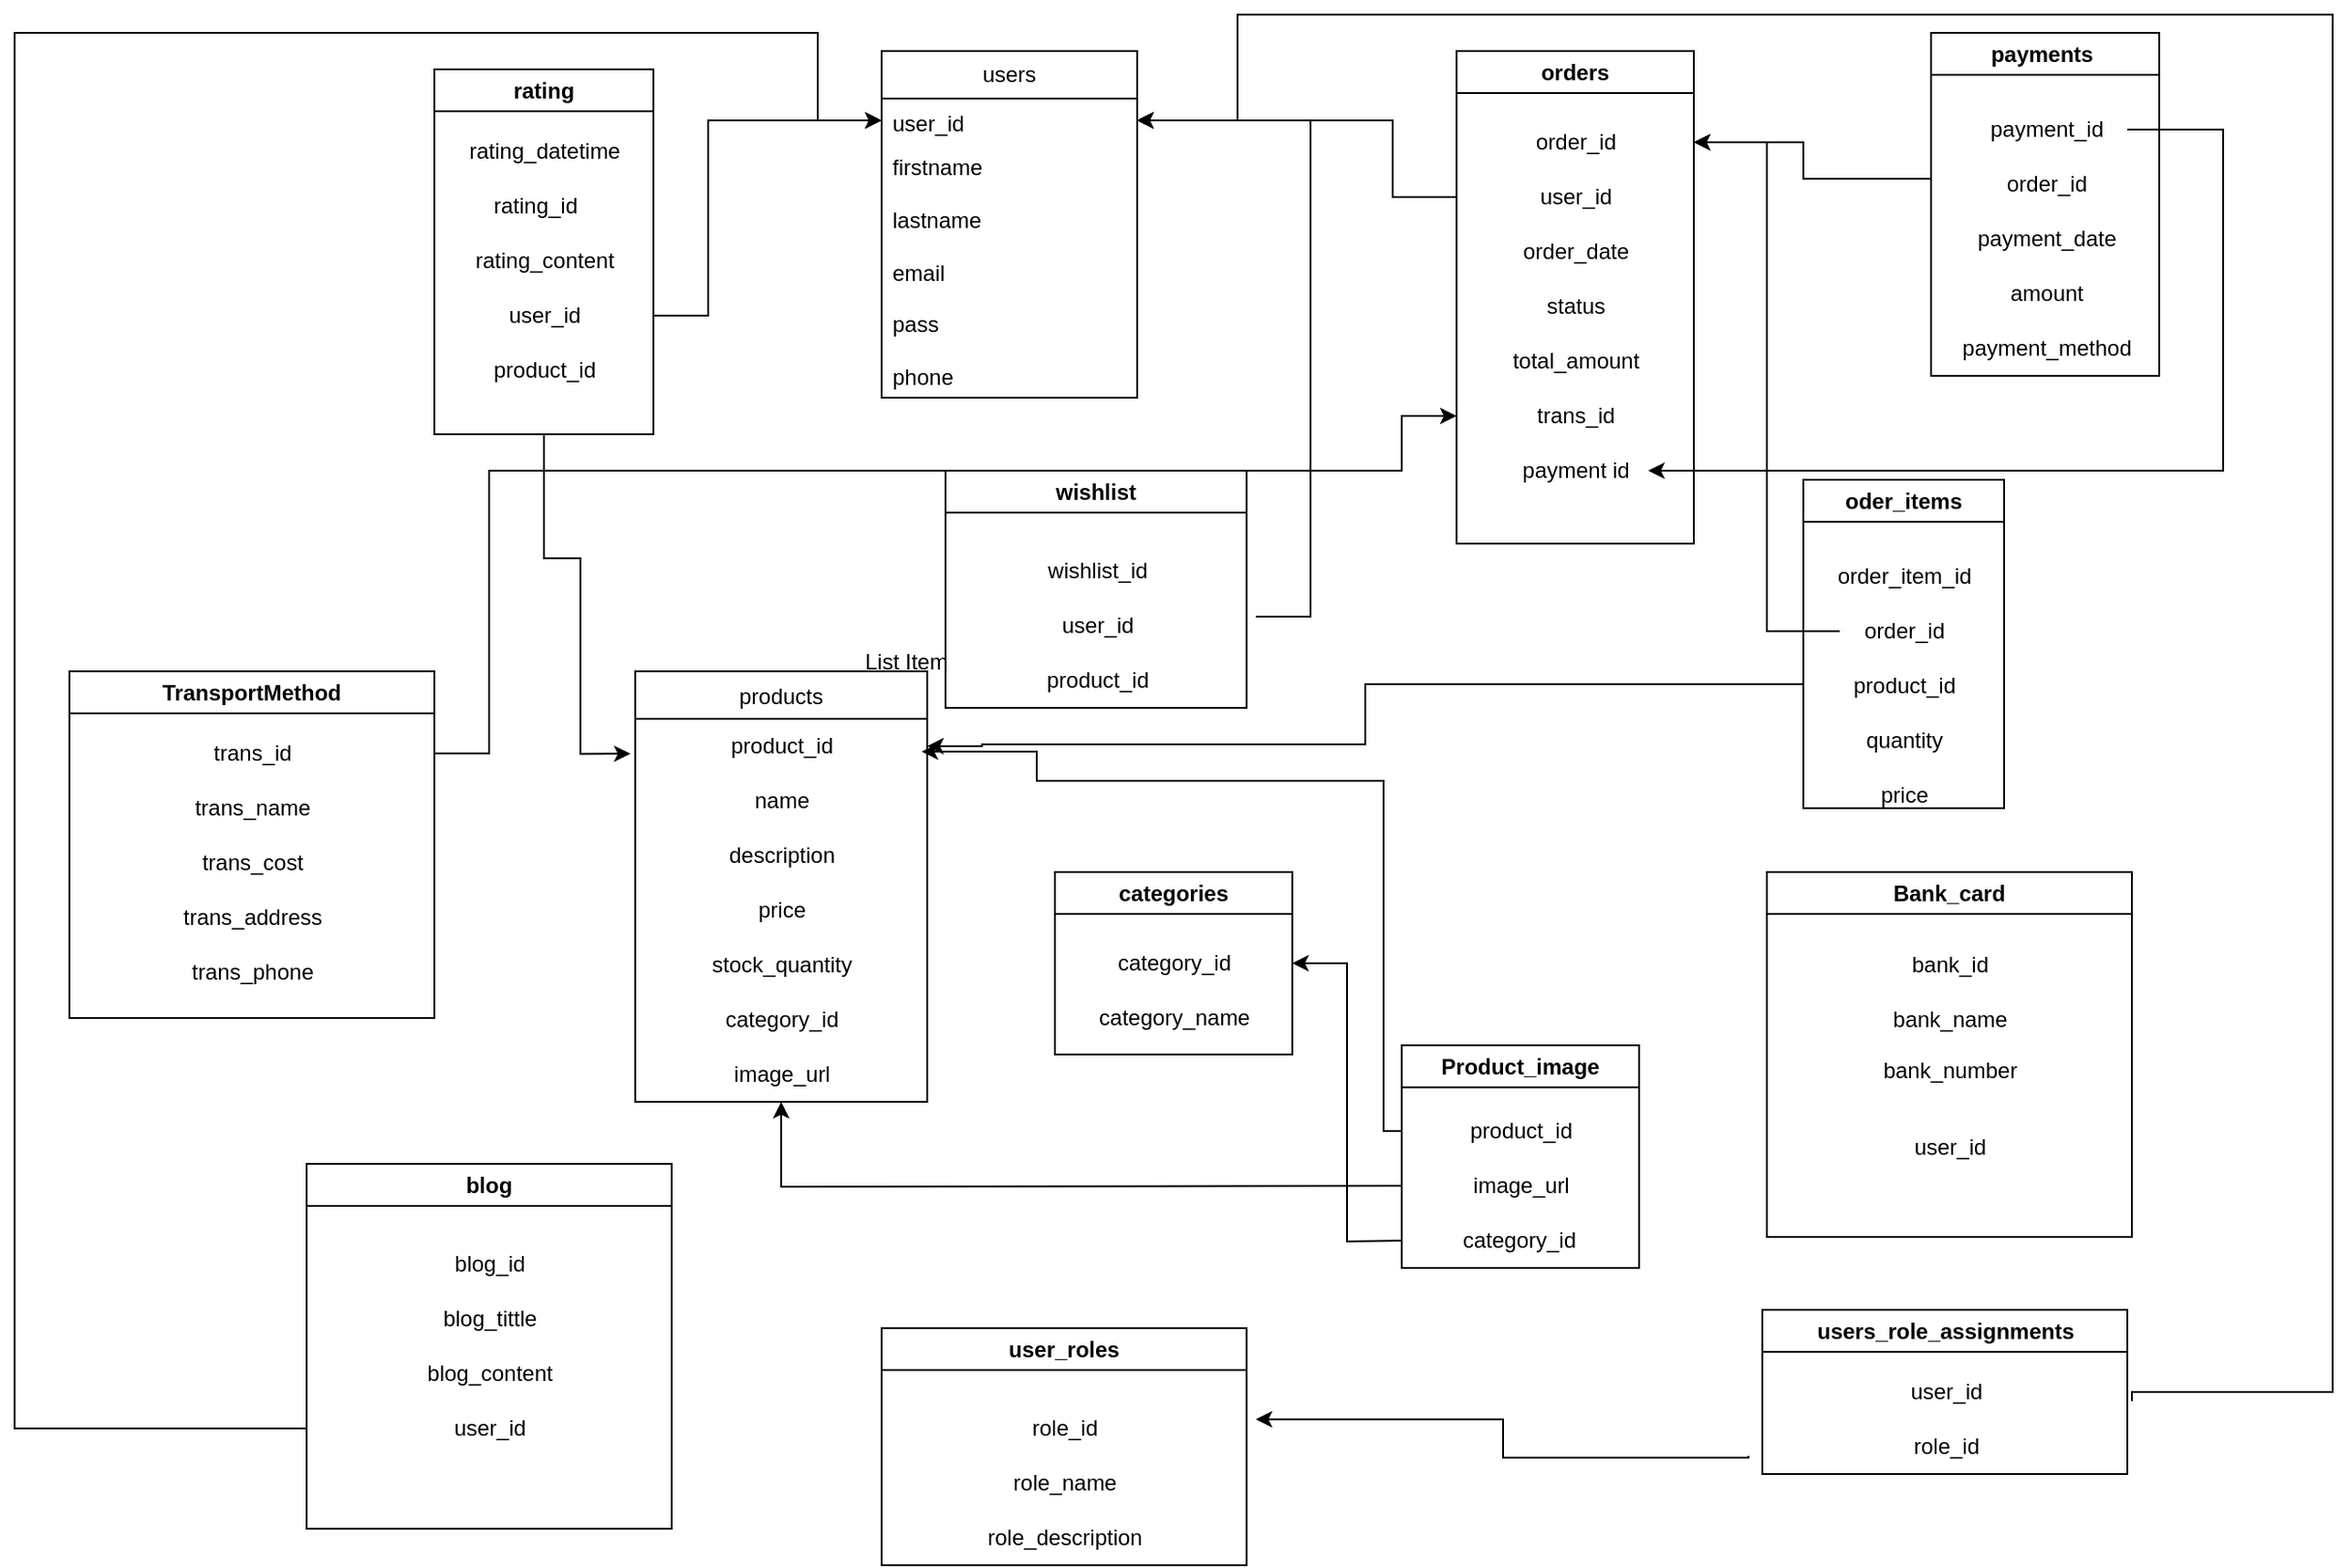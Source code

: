 <mxfile version="24.7.17">
  <diagram id="C5RBs43oDa-KdzZeNtuy" name="Page-1">
    <mxGraphModel dx="2261" dy="784" grid="1" gridSize="10" guides="1" tooltips="1" connect="1" arrows="1" fold="1" page="1" pageScale="1" pageWidth="827" pageHeight="1169" math="0" shadow="0">
      <root>
        <mxCell id="WIyWlLk6GJQsqaUBKTNV-0" />
        <mxCell id="WIyWlLk6GJQsqaUBKTNV-1" parent="WIyWlLk6GJQsqaUBKTNV-0" />
        <mxCell id="zkfFHV4jXpPFQw0GAbJ--17" value="products" style="swimlane;fontStyle=0;align=center;verticalAlign=top;childLayout=stackLayout;horizontal=1;startSize=26;horizontalStack=0;resizeParent=1;resizeLast=0;collapsible=1;marginBottom=0;rounded=0;shadow=0;strokeWidth=1;" parent="WIyWlLk6GJQsqaUBKTNV-1" vertex="1">
          <mxGeometry x="90" y="380" width="160" height="236" as="geometry">
            <mxRectangle x="550" y="140" width="160" height="26" as="alternateBounds" />
          </mxGeometry>
        </mxCell>
        <mxCell id="2E7hJc2XYs9rbow0Btlc-13" value="product_id" style="text;html=1;align=center;verticalAlign=middle;resizable=0;points=[];autosize=1;strokeColor=none;fillColor=none;" parent="zkfFHV4jXpPFQw0GAbJ--17" vertex="1">
          <mxGeometry y="26" width="160" height="30" as="geometry" />
        </mxCell>
        <mxCell id="2E7hJc2XYs9rbow0Btlc-14" value="name" style="text;html=1;align=center;verticalAlign=middle;resizable=0;points=[];autosize=1;strokeColor=none;fillColor=none;" parent="zkfFHV4jXpPFQw0GAbJ--17" vertex="1">
          <mxGeometry y="56" width="160" height="30" as="geometry" />
        </mxCell>
        <mxCell id="2E7hJc2XYs9rbow0Btlc-15" value="description" style="text;html=1;align=center;verticalAlign=middle;resizable=0;points=[];autosize=1;strokeColor=none;fillColor=none;" parent="zkfFHV4jXpPFQw0GAbJ--17" vertex="1">
          <mxGeometry y="86" width="160" height="30" as="geometry" />
        </mxCell>
        <mxCell id="2E7hJc2XYs9rbow0Btlc-17" value="price" style="text;html=1;align=center;verticalAlign=middle;resizable=0;points=[];autosize=1;strokeColor=none;fillColor=none;" parent="zkfFHV4jXpPFQw0GAbJ--17" vertex="1">
          <mxGeometry y="116" width="160" height="30" as="geometry" />
        </mxCell>
        <mxCell id="2E7hJc2XYs9rbow0Btlc-18" value="stock_quantity" style="text;html=1;align=center;verticalAlign=middle;resizable=0;points=[];autosize=1;strokeColor=none;fillColor=none;" parent="zkfFHV4jXpPFQw0GAbJ--17" vertex="1">
          <mxGeometry y="146" width="160" height="30" as="geometry" />
        </mxCell>
        <mxCell id="2E7hJc2XYs9rbow0Btlc-19" value="category_id" style="text;html=1;align=center;verticalAlign=middle;resizable=0;points=[];autosize=1;strokeColor=none;fillColor=none;" parent="zkfFHV4jXpPFQw0GAbJ--17" vertex="1">
          <mxGeometry y="176" width="160" height="30" as="geometry" />
        </mxCell>
        <mxCell id="2E7hJc2XYs9rbow0Btlc-20" value="image_url" style="text;html=1;align=center;verticalAlign=middle;resizable=0;points=[];autosize=1;strokeColor=none;fillColor=none;" parent="zkfFHV4jXpPFQw0GAbJ--17" vertex="1">
          <mxGeometry y="206" width="160" height="30" as="geometry" />
        </mxCell>
        <mxCell id="2E7hJc2XYs9rbow0Btlc-2" value="users" style="swimlane;fontStyle=0;childLayout=stackLayout;horizontal=1;startSize=26;fillColor=none;horizontalStack=0;resizeParent=1;resizeParentMax=0;resizeLast=0;collapsible=1;marginBottom=0;whiteSpace=wrap;html=1;" parent="WIyWlLk6GJQsqaUBKTNV-1" vertex="1">
          <mxGeometry x="225" y="40" width="140" height="190" as="geometry" />
        </mxCell>
        <mxCell id="2E7hJc2XYs9rbow0Btlc-3" value="&lt;font style=&quot;font-size: 12px;&quot;&gt;user_id&lt;/font&gt;&lt;div&gt;&lt;font style=&quot;font-size: 12px;&quot;&gt;&lt;br&gt;&lt;/font&gt;&lt;/div&gt;" style="text;strokeColor=none;fillColor=none;align=left;verticalAlign=top;spacingLeft=4;spacingRight=4;overflow=hidden;rotatable=0;points=[[0,0.5],[1,0.5]];portConstraint=eastwest;whiteSpace=wrap;html=1;" parent="2E7hJc2XYs9rbow0Btlc-2" vertex="1">
          <mxGeometry y="26" width="140" height="24" as="geometry" />
        </mxCell>
        <mxCell id="2E7hJc2XYs9rbow0Btlc-4" value="firstname&lt;div&gt;&lt;br&gt;&lt;/div&gt;&lt;div&gt;lastname&lt;/div&gt;&lt;div&gt;&lt;br&gt;&lt;/div&gt;&lt;div&gt;email&lt;/div&gt;&lt;div&gt;&lt;br&gt;&lt;/div&gt;&lt;div&gt;pass&lt;/div&gt;&lt;div&gt;&lt;br&gt;&lt;/div&gt;&lt;div&gt;phone&lt;/div&gt;&lt;div&gt;&lt;br&gt;&lt;/div&gt;" style="text;strokeColor=none;fillColor=none;align=left;verticalAlign=top;spacingLeft=4;spacingRight=4;overflow=hidden;rotatable=0;points=[[0,0.5],[1,0.5]];portConstraint=eastwest;whiteSpace=wrap;html=1;horizontal=1;" parent="2E7hJc2XYs9rbow0Btlc-2" vertex="1">
          <mxGeometry y="50" width="140" height="140" as="geometry" />
        </mxCell>
        <mxCell id="2E7hJc2XYs9rbow0Btlc-63" value="payments&amp;nbsp;" style="swimlane;whiteSpace=wrap;html=1;" parent="WIyWlLk6GJQsqaUBKTNV-1" vertex="1">
          <mxGeometry x="800" y="30" width="125" height="188" as="geometry" />
        </mxCell>
        <mxCell id="2E7hJc2XYs9rbow0Btlc-64" value="payment_id" style="text;html=1;align=center;verticalAlign=middle;resizable=0;points=[];autosize=1;strokeColor=none;fillColor=none;" parent="2E7hJc2XYs9rbow0Btlc-63" vertex="1">
          <mxGeometry x="17.5" y="38" width="90" height="30" as="geometry" />
        </mxCell>
        <mxCell id="2E7hJc2XYs9rbow0Btlc-65" value="order_id" style="text;html=1;align=center;verticalAlign=middle;resizable=0;points=[];autosize=1;strokeColor=none;fillColor=none;" parent="2E7hJc2XYs9rbow0Btlc-63" vertex="1">
          <mxGeometry x="27.5" y="68" width="70" height="30" as="geometry" />
        </mxCell>
        <mxCell id="2E7hJc2XYs9rbow0Btlc-66" value="payment_date" style="text;html=1;align=center;verticalAlign=middle;resizable=0;points=[];autosize=1;strokeColor=none;fillColor=none;" parent="2E7hJc2XYs9rbow0Btlc-63" vertex="1">
          <mxGeometry x="12.5" y="98" width="100" height="30" as="geometry" />
        </mxCell>
        <mxCell id="2E7hJc2XYs9rbow0Btlc-67" value="amount" style="text;html=1;align=center;verticalAlign=middle;resizable=0;points=[];autosize=1;strokeColor=none;fillColor=none;" parent="2E7hJc2XYs9rbow0Btlc-63" vertex="1">
          <mxGeometry x="32.5" y="128" width="60" height="30" as="geometry" />
        </mxCell>
        <mxCell id="2E7hJc2XYs9rbow0Btlc-168" value="payment_method" style="text;html=1;align=center;verticalAlign=middle;resizable=0;points=[];autosize=1;strokeColor=none;fillColor=none;" parent="2E7hJc2XYs9rbow0Btlc-63" vertex="1">
          <mxGeometry x="2.5" y="158" width="120" height="30" as="geometry" />
        </mxCell>
        <mxCell id="2E7hJc2XYs9rbow0Btlc-69" value="oder_items" style="swimlane;whiteSpace=wrap;html=1;" parent="WIyWlLk6GJQsqaUBKTNV-1" vertex="1">
          <mxGeometry x="730" y="275" width="110" height="180" as="geometry" />
        </mxCell>
        <mxCell id="2E7hJc2XYs9rbow0Btlc-70" value="order_item_id" style="text;html=1;align=center;verticalAlign=middle;resizable=0;points=[];autosize=1;strokeColor=none;fillColor=none;" parent="2E7hJc2XYs9rbow0Btlc-69" vertex="1">
          <mxGeometry x="5" y="38" width="100" height="30" as="geometry" />
        </mxCell>
        <mxCell id="2E7hJc2XYs9rbow0Btlc-71" value="order_id" style="text;html=1;align=center;verticalAlign=middle;resizable=0;points=[];autosize=1;strokeColor=none;fillColor=none;" parent="2E7hJc2XYs9rbow0Btlc-69" vertex="1">
          <mxGeometry x="20" y="68" width="70" height="30" as="geometry" />
        </mxCell>
        <mxCell id="2E7hJc2XYs9rbow0Btlc-72" value="product_id" style="text;html=1;align=center;verticalAlign=middle;resizable=0;points=[];autosize=1;strokeColor=none;fillColor=none;" parent="2E7hJc2XYs9rbow0Btlc-69" vertex="1">
          <mxGeometry x="15" y="98" width="80" height="30" as="geometry" />
        </mxCell>
        <mxCell id="2E7hJc2XYs9rbow0Btlc-73" value="quantity" style="text;html=1;align=center;verticalAlign=middle;resizable=0;points=[];autosize=1;strokeColor=none;fillColor=none;" parent="2E7hJc2XYs9rbow0Btlc-69" vertex="1">
          <mxGeometry x="20" y="128" width="70" height="30" as="geometry" />
        </mxCell>
        <mxCell id="2E7hJc2XYs9rbow0Btlc-74" value="price" style="text;html=1;align=center;verticalAlign=middle;resizable=0;points=[];autosize=1;strokeColor=none;fillColor=none;" parent="2E7hJc2XYs9rbow0Btlc-69" vertex="1">
          <mxGeometry x="30" y="158" width="50" height="30" as="geometry" />
        </mxCell>
        <mxCell id="2E7hJc2XYs9rbow0Btlc-75" value="orders" style="swimlane;whiteSpace=wrap;html=1;" parent="WIyWlLk6GJQsqaUBKTNV-1" vertex="1">
          <mxGeometry x="540" y="40" width="130" height="270" as="geometry" />
        </mxCell>
        <mxCell id="2E7hJc2XYs9rbow0Btlc-76" value="order_id" style="text;html=1;align=center;verticalAlign=middle;resizable=0;points=[];autosize=1;strokeColor=none;fillColor=none;" parent="2E7hJc2XYs9rbow0Btlc-75" vertex="1">
          <mxGeometry x="30" y="35" width="70" height="30" as="geometry" />
        </mxCell>
        <mxCell id="2E7hJc2XYs9rbow0Btlc-77" value="user_id" style="text;html=1;align=center;verticalAlign=middle;resizable=0;points=[];autosize=1;strokeColor=none;fillColor=none;" parent="2E7hJc2XYs9rbow0Btlc-75" vertex="1">
          <mxGeometry x="35" y="65" width="60" height="30" as="geometry" />
        </mxCell>
        <mxCell id="2E7hJc2XYs9rbow0Btlc-79" value="order_date" style="text;html=1;align=center;verticalAlign=middle;resizable=0;points=[];autosize=1;strokeColor=none;fillColor=none;" parent="2E7hJc2XYs9rbow0Btlc-75" vertex="1">
          <mxGeometry x="25" y="95" width="80" height="30" as="geometry" />
        </mxCell>
        <mxCell id="2E7hJc2XYs9rbow0Btlc-80" value="status" style="text;html=1;align=center;verticalAlign=middle;resizable=0;points=[];autosize=1;strokeColor=none;fillColor=none;" parent="2E7hJc2XYs9rbow0Btlc-75" vertex="1">
          <mxGeometry x="35" y="125" width="60" height="30" as="geometry" />
        </mxCell>
        <mxCell id="2E7hJc2XYs9rbow0Btlc-83" value="total_amount" style="text;html=1;align=center;verticalAlign=middle;resizable=0;points=[];autosize=1;strokeColor=none;fillColor=none;" parent="2E7hJc2XYs9rbow0Btlc-75" vertex="1">
          <mxGeometry x="20" y="155" width="90" height="30" as="geometry" />
        </mxCell>
        <mxCell id="2E7hJc2XYs9rbow0Btlc-154" value="trans_id" style="text;html=1;align=center;verticalAlign=middle;resizable=0;points=[];autosize=1;strokeColor=none;fillColor=none;" parent="2E7hJc2XYs9rbow0Btlc-75" vertex="1">
          <mxGeometry x="30" y="185" width="70" height="30" as="geometry" />
        </mxCell>
        <mxCell id="2E7hJc2XYs9rbow0Btlc-160" value="payment id" style="text;html=1;align=center;verticalAlign=middle;resizable=0;points=[];autosize=1;strokeColor=none;fillColor=none;" parent="2E7hJc2XYs9rbow0Btlc-75" vertex="1">
          <mxGeometry x="25" y="215" width="80" height="30" as="geometry" />
        </mxCell>
        <mxCell id="2E7hJc2XYs9rbow0Btlc-84" value="categories" style="swimlane;whiteSpace=wrap;html=1;" parent="WIyWlLk6GJQsqaUBKTNV-1" vertex="1">
          <mxGeometry x="320" y="490" width="130" height="100" as="geometry" />
        </mxCell>
        <mxCell id="2E7hJc2XYs9rbow0Btlc-85" value="category_id" style="text;html=1;align=center;verticalAlign=middle;resizable=0;points=[];autosize=1;strokeColor=none;fillColor=none;" parent="2E7hJc2XYs9rbow0Btlc-84" vertex="1">
          <mxGeometry x="20" y="35" width="90" height="30" as="geometry" />
        </mxCell>
        <mxCell id="2E7hJc2XYs9rbow0Btlc-86" value="category_name" style="text;html=1;align=center;verticalAlign=middle;resizable=0;points=[];autosize=1;strokeColor=none;fillColor=none;" parent="2E7hJc2XYs9rbow0Btlc-84" vertex="1">
          <mxGeometry x="10" y="65" width="110" height="30" as="geometry" />
        </mxCell>
        <mxCell id="2E7hJc2XYs9rbow0Btlc-88" value="Product_image" style="swimlane;whiteSpace=wrap;html=1;" parent="WIyWlLk6GJQsqaUBKTNV-1" vertex="1">
          <mxGeometry x="510" y="585" width="130" height="122" as="geometry" />
        </mxCell>
        <mxCell id="2E7hJc2XYs9rbow0Btlc-89" value="product_id" style="text;html=1;align=center;verticalAlign=middle;resizable=0;points=[];autosize=1;strokeColor=none;fillColor=none;" parent="2E7hJc2XYs9rbow0Btlc-88" vertex="1">
          <mxGeometry x="25" y="32" width="80" height="30" as="geometry" />
        </mxCell>
        <mxCell id="2E7hJc2XYs9rbow0Btlc-90" value="image_url" style="text;html=1;align=center;verticalAlign=middle;resizable=0;points=[];autosize=1;strokeColor=none;fillColor=none;" parent="2E7hJc2XYs9rbow0Btlc-88" vertex="1">
          <mxGeometry x="25" y="62" width="80" height="30" as="geometry" />
        </mxCell>
        <mxCell id="2E7hJc2XYs9rbow0Btlc-91" value="category_id" style="text;html=1;align=center;verticalAlign=middle;resizable=0;points=[];autosize=1;strokeColor=none;fillColor=none;" parent="2E7hJc2XYs9rbow0Btlc-88" vertex="1">
          <mxGeometry x="19" y="92" width="90" height="30" as="geometry" />
        </mxCell>
        <mxCell id="2E7hJc2XYs9rbow0Btlc-97" value="rating" style="swimlane;whiteSpace=wrap;html=1;" parent="WIyWlLk6GJQsqaUBKTNV-1" vertex="1">
          <mxGeometry x="-20" y="50" width="120" height="200" as="geometry" />
        </mxCell>
        <mxCell id="2E7hJc2XYs9rbow0Btlc-99" value="rating_datetime" style="text;html=1;align=center;verticalAlign=middle;resizable=0;points=[];autosize=1;strokeColor=none;fillColor=none;" parent="2E7hJc2XYs9rbow0Btlc-97" vertex="1">
          <mxGeometry x="5" y="30" width="110" height="30" as="geometry" />
        </mxCell>
        <mxCell id="2E7hJc2XYs9rbow0Btlc-100" value="rating_content" style="text;html=1;align=center;verticalAlign=middle;resizable=0;points=[];autosize=1;strokeColor=none;fillColor=none;" parent="2E7hJc2XYs9rbow0Btlc-97" vertex="1">
          <mxGeometry x="10" y="90" width="100" height="30" as="geometry" />
        </mxCell>
        <mxCell id="2E7hJc2XYs9rbow0Btlc-101" value="user_id" style="text;html=1;align=center;verticalAlign=middle;resizable=0;points=[];autosize=1;strokeColor=none;fillColor=none;" parent="2E7hJc2XYs9rbow0Btlc-97" vertex="1">
          <mxGeometry x="30" y="120" width="60" height="30" as="geometry" />
        </mxCell>
        <mxCell id="2E7hJc2XYs9rbow0Btlc-102" value="product_id" style="text;html=1;align=center;verticalAlign=middle;resizable=0;points=[];autosize=1;strokeColor=none;fillColor=none;" parent="2E7hJc2XYs9rbow0Btlc-97" vertex="1">
          <mxGeometry x="20" y="150" width="80" height="30" as="geometry" />
        </mxCell>
        <mxCell id="2E7hJc2XYs9rbow0Btlc-98" value="rating_id" style="text;html=1;align=center;verticalAlign=middle;resizable=0;points=[];autosize=1;strokeColor=none;fillColor=none;" parent="2E7hJc2XYs9rbow0Btlc-97" vertex="1">
          <mxGeometry x="20" y="60" width="70" height="30" as="geometry" />
        </mxCell>
        <mxCell id="2E7hJc2XYs9rbow0Btlc-131" style="edgeStyle=orthogonalEdgeStyle;rounded=0;orthogonalLoop=1;jettySize=auto;html=1;entryX=1;entryY=0.5;entryDx=0;entryDy=0;" parent="WIyWlLk6GJQsqaUBKTNV-1" target="2E7hJc2XYs9rbow0Btlc-3" edge="1">
          <mxGeometry relative="1" as="geometry">
            <mxPoint x="540" y="120" as="sourcePoint" />
            <mxPoint x="260" y="90" as="targetPoint" />
            <Array as="points">
              <mxPoint x="505" y="120" />
              <mxPoint x="505" y="78" />
            </Array>
          </mxGeometry>
        </mxCell>
        <mxCell id="2E7hJc2XYs9rbow0Btlc-135" style="edgeStyle=orthogonalEdgeStyle;rounded=0;orthogonalLoop=1;jettySize=auto;html=1;" parent="WIyWlLk6GJQsqaUBKTNV-1" target="2E7hJc2XYs9rbow0Btlc-3" edge="1">
          <mxGeometry relative="1" as="geometry">
            <mxPoint x="100" y="180" as="sourcePoint" />
            <Array as="points">
              <mxPoint x="130" y="185" />
              <mxPoint x="130" y="78" />
            </Array>
          </mxGeometry>
        </mxCell>
        <mxCell id="2E7hJc2XYs9rbow0Btlc-145" style="edgeStyle=orthogonalEdgeStyle;rounded=0;orthogonalLoop=1;jettySize=auto;html=1;" parent="WIyWlLk6GJQsqaUBKTNV-1" target="2E7hJc2XYs9rbow0Btlc-13" edge="1">
          <mxGeometry relative="1" as="geometry">
            <mxPoint x="730" y="386" as="sourcePoint" />
            <Array as="points">
              <mxPoint x="730" y="387" />
              <mxPoint x="490" y="387" />
              <mxPoint x="490" y="420" />
              <mxPoint x="280" y="420" />
              <mxPoint x="280" y="421" />
            </Array>
          </mxGeometry>
        </mxCell>
        <mxCell id="2E7hJc2XYs9rbow0Btlc-146" style="edgeStyle=orthogonalEdgeStyle;rounded=0;orthogonalLoop=1;jettySize=auto;html=1;entryX=-0.016;entryY=0.639;entryDx=0;entryDy=0;entryPerimeter=0;exitX=0.5;exitY=1;exitDx=0;exitDy=0;" parent="WIyWlLk6GJQsqaUBKTNV-1" source="2E7hJc2XYs9rbow0Btlc-97" target="2E7hJc2XYs9rbow0Btlc-13" edge="1">
          <mxGeometry relative="1" as="geometry">
            <mxPoint x="40" y="260" as="sourcePoint" />
            <Array as="points">
              <mxPoint x="40" y="318" />
              <mxPoint x="60" y="318" />
              <mxPoint x="60" y="425" />
            </Array>
          </mxGeometry>
        </mxCell>
        <mxCell id="2E7hJc2XYs9rbow0Btlc-148" style="edgeStyle=orthogonalEdgeStyle;rounded=0;orthogonalLoop=1;jettySize=auto;html=1;entryX=1;entryY=0.5;entryDx=0;entryDy=0;" parent="WIyWlLk6GJQsqaUBKTNV-1" target="2E7hJc2XYs9rbow0Btlc-84" edge="1">
          <mxGeometry relative="1" as="geometry">
            <mxPoint x="510" y="692" as="sourcePoint" />
          </mxGeometry>
        </mxCell>
        <mxCell id="2E7hJc2XYs9rbow0Btlc-149" value="TransportMethod" style="swimlane;whiteSpace=wrap;html=1;" parent="WIyWlLk6GJQsqaUBKTNV-1" vertex="1">
          <mxGeometry x="-220" y="380" width="200" height="190" as="geometry" />
        </mxCell>
        <mxCell id="2E7hJc2XYs9rbow0Btlc-150" value="trans_id" style="text;html=1;align=center;verticalAlign=middle;resizable=0;points=[];autosize=1;strokeColor=none;fillColor=none;" parent="2E7hJc2XYs9rbow0Btlc-149" vertex="1">
          <mxGeometry x="65" y="30" width="70" height="30" as="geometry" />
        </mxCell>
        <mxCell id="2E7hJc2XYs9rbow0Btlc-151" value="trans_name" style="text;html=1;align=center;verticalAlign=middle;resizable=0;points=[];autosize=1;strokeColor=none;fillColor=none;" parent="2E7hJc2XYs9rbow0Btlc-149" vertex="1">
          <mxGeometry x="55" y="60" width="90" height="30" as="geometry" />
        </mxCell>
        <mxCell id="2E7hJc2XYs9rbow0Btlc-152" value="trans_cost" style="text;html=1;align=center;verticalAlign=middle;resizable=0;points=[];autosize=1;strokeColor=none;fillColor=none;" parent="2E7hJc2XYs9rbow0Btlc-149" vertex="1">
          <mxGeometry x="60" y="90" width="80" height="30" as="geometry" />
        </mxCell>
        <mxCell id="-g_gsJ9hASOz2ulQw-O4-0" value="trans_address" style="text;html=1;align=center;verticalAlign=middle;resizable=0;points=[];autosize=1;strokeColor=none;fillColor=none;" parent="2E7hJc2XYs9rbow0Btlc-149" vertex="1">
          <mxGeometry x="50" y="120" width="100" height="30" as="geometry" />
        </mxCell>
        <mxCell id="-g_gsJ9hASOz2ulQw-O4-1" value="trans_phone" style="text;html=1;align=center;verticalAlign=middle;resizable=0;points=[];autosize=1;strokeColor=none;fillColor=none;" parent="2E7hJc2XYs9rbow0Btlc-149" vertex="1">
          <mxGeometry x="55" y="150" width="90" height="30" as="geometry" />
        </mxCell>
        <mxCell id="2E7hJc2XYs9rbow0Btlc-155" style="edgeStyle=orthogonalEdgeStyle;rounded=0;orthogonalLoop=1;jettySize=auto;html=1;" parent="WIyWlLk6GJQsqaUBKTNV-1" edge="1">
          <mxGeometry relative="1" as="geometry">
            <mxPoint x="-20" y="425" as="sourcePoint" />
            <mxPoint x="540" y="240" as="targetPoint" />
            <Array as="points">
              <mxPoint x="10" y="425" />
              <mxPoint x="10" y="270" />
              <mxPoint x="510" y="270" />
              <mxPoint x="510" y="240" />
            </Array>
          </mxGeometry>
        </mxCell>
        <mxCell id="2E7hJc2XYs9rbow0Btlc-159" style="edgeStyle=orthogonalEdgeStyle;rounded=0;orthogonalLoop=1;jettySize=auto;html=1;" parent="WIyWlLk6GJQsqaUBKTNV-1" source="2E7hJc2XYs9rbow0Btlc-71" edge="1">
          <mxGeometry relative="1" as="geometry">
            <mxPoint x="670" y="90" as="targetPoint" />
            <Array as="points">
              <mxPoint x="710" y="358" />
              <mxPoint x="710" y="90" />
            </Array>
          </mxGeometry>
        </mxCell>
        <mxCell id="2E7hJc2XYs9rbow0Btlc-163" style="edgeStyle=orthogonalEdgeStyle;rounded=0;orthogonalLoop=1;jettySize=auto;html=1;" parent="WIyWlLk6GJQsqaUBKTNV-1" edge="1">
          <mxGeometry relative="1" as="geometry">
            <mxPoint x="800" y="110" as="sourcePoint" />
            <mxPoint x="670" y="90" as="targetPoint" />
            <Array as="points">
              <mxPoint x="730" y="110" />
              <mxPoint x="730" y="90" />
            </Array>
          </mxGeometry>
        </mxCell>
        <mxCell id="2E7hJc2XYs9rbow0Btlc-167" style="edgeStyle=orthogonalEdgeStyle;rounded=0;orthogonalLoop=1;jettySize=auto;html=1;" parent="WIyWlLk6GJQsqaUBKTNV-1" source="2E7hJc2XYs9rbow0Btlc-64" target="2E7hJc2XYs9rbow0Btlc-160" edge="1">
          <mxGeometry relative="1" as="geometry">
            <Array as="points">
              <mxPoint x="960" y="83" />
              <mxPoint x="960" y="270" />
            </Array>
          </mxGeometry>
        </mxCell>
        <mxCell id="2E7hJc2XYs9rbow0Btlc-169" style="edgeStyle=orthogonalEdgeStyle;rounded=0;orthogonalLoop=1;jettySize=auto;html=1;entryX=0.981;entryY=0.6;entryDx=0;entryDy=0;entryPerimeter=0;" parent="WIyWlLk6GJQsqaUBKTNV-1" target="2E7hJc2XYs9rbow0Btlc-13" edge="1">
          <mxGeometry relative="1" as="geometry">
            <mxPoint x="510" y="630" as="sourcePoint" />
            <Array as="points">
              <mxPoint x="500" y="632" />
              <mxPoint x="500" y="440" />
              <mxPoint x="310" y="440" />
              <mxPoint x="310" y="424" />
            </Array>
          </mxGeometry>
        </mxCell>
        <mxCell id="2E7hJc2XYs9rbow0Btlc-170" style="edgeStyle=orthogonalEdgeStyle;rounded=0;orthogonalLoop=1;jettySize=auto;html=1;" parent="WIyWlLk6GJQsqaUBKTNV-1" target="2E7hJc2XYs9rbow0Btlc-20" edge="1">
          <mxGeometry relative="1" as="geometry">
            <mxPoint x="510" y="662" as="sourcePoint" />
          </mxGeometry>
        </mxCell>
        <mxCell id="2E7hJc2XYs9rbow0Btlc-175" value="Bank_card" style="swimlane;whiteSpace=wrap;html=1;" parent="WIyWlLk6GJQsqaUBKTNV-1" vertex="1">
          <mxGeometry x="710" y="490" width="200" height="200" as="geometry" />
        </mxCell>
        <mxCell id="2E7hJc2XYs9rbow0Btlc-177" value="bank_name" style="text;html=1;align=center;verticalAlign=middle;resizable=0;points=[];autosize=1;strokeColor=none;fillColor=none;" parent="2E7hJc2XYs9rbow0Btlc-175" vertex="1">
          <mxGeometry x="55" y="66" width="90" height="30" as="geometry" />
        </mxCell>
        <mxCell id="2E7hJc2XYs9rbow0Btlc-178" value="bank_number&lt;div&gt;&lt;br&gt;&lt;/div&gt;" style="text;html=1;align=center;verticalAlign=middle;resizable=0;points=[];autosize=1;strokeColor=none;fillColor=none;" parent="2E7hJc2XYs9rbow0Btlc-175" vertex="1">
          <mxGeometry x="50" y="96" width="100" height="40" as="geometry" />
        </mxCell>
        <mxCell id="2E7hJc2XYs9rbow0Btlc-176" value="bank_id" style="text;html=1;align=center;verticalAlign=middle;resizable=0;points=[];autosize=1;strokeColor=none;fillColor=none;" parent="2E7hJc2XYs9rbow0Btlc-175" vertex="1">
          <mxGeometry x="65" y="36" width="70" height="30" as="geometry" />
        </mxCell>
        <mxCell id="s6aUJPkdkV90XsrDJlhR-2" value="user_id" style="text;html=1;align=center;verticalAlign=middle;resizable=0;points=[];autosize=1;strokeColor=none;fillColor=none;" vertex="1" parent="2E7hJc2XYs9rbow0Btlc-175">
          <mxGeometry x="70" y="136" width="60" height="30" as="geometry" />
        </mxCell>
        <mxCell id="-g_gsJ9hASOz2ulQw-O4-2" value="blog" style="swimlane;whiteSpace=wrap;html=1;" parent="WIyWlLk6GJQsqaUBKTNV-1" vertex="1">
          <mxGeometry x="-90" y="650" width="200" height="200" as="geometry" />
        </mxCell>
        <mxCell id="-g_gsJ9hASOz2ulQw-O4-3" value="blog_id" style="text;html=1;align=center;verticalAlign=middle;resizable=0;points=[];autosize=1;strokeColor=none;fillColor=none;" parent="-g_gsJ9hASOz2ulQw-O4-2" vertex="1">
          <mxGeometry x="70" y="40" width="60" height="30" as="geometry" />
        </mxCell>
        <mxCell id="-g_gsJ9hASOz2ulQw-O4-4" value="blog_tittle" style="text;html=1;align=center;verticalAlign=middle;resizable=0;points=[];autosize=1;strokeColor=none;fillColor=none;" parent="-g_gsJ9hASOz2ulQw-O4-2" vertex="1">
          <mxGeometry x="65" y="70" width="70" height="30" as="geometry" />
        </mxCell>
        <mxCell id="-g_gsJ9hASOz2ulQw-O4-5" value="blog_content" style="text;html=1;align=center;verticalAlign=middle;resizable=0;points=[];autosize=1;strokeColor=none;fillColor=none;" parent="-g_gsJ9hASOz2ulQw-O4-2" vertex="1">
          <mxGeometry x="55" y="100" width="90" height="30" as="geometry" />
        </mxCell>
        <mxCell id="-g_gsJ9hASOz2ulQw-O4-6" value="user_id" style="text;html=1;align=center;verticalAlign=middle;resizable=0;points=[];autosize=1;strokeColor=none;fillColor=none;" parent="-g_gsJ9hASOz2ulQw-O4-2" vertex="1">
          <mxGeometry x="70" y="130" width="60" height="30" as="geometry" />
        </mxCell>
        <mxCell id="-g_gsJ9hASOz2ulQw-O4-7" style="edgeStyle=orthogonalEdgeStyle;rounded=0;orthogonalLoop=1;jettySize=auto;html=1;" parent="WIyWlLk6GJQsqaUBKTNV-1" target="2E7hJc2XYs9rbow0Btlc-3" edge="1">
          <mxGeometry relative="1" as="geometry">
            <mxPoint x="-90" y="800" as="sourcePoint" />
            <Array as="points">
              <mxPoint x="-250" y="795" />
              <mxPoint x="-250" y="30" />
              <mxPoint x="190" y="30" />
              <mxPoint x="190" y="78" />
            </Array>
          </mxGeometry>
        </mxCell>
        <mxCell id="-g_gsJ9hASOz2ulQw-O4-8" value="wishlist" style="swimlane;whiteSpace=wrap;html=1;" parent="WIyWlLk6GJQsqaUBKTNV-1" vertex="1">
          <mxGeometry x="260" y="270" width="165" height="130" as="geometry" />
        </mxCell>
        <mxCell id="-g_gsJ9hASOz2ulQw-O4-9" value="wishlist_id" style="text;html=1;align=center;verticalAlign=middle;resizable=0;points=[];autosize=1;strokeColor=none;fillColor=none;" parent="-g_gsJ9hASOz2ulQw-O4-8" vertex="1">
          <mxGeometry x="42.5" y="40" width="80" height="30" as="geometry" />
        </mxCell>
        <mxCell id="-g_gsJ9hASOz2ulQw-O4-10" value="user_id" style="text;html=1;align=center;verticalAlign=middle;resizable=0;points=[];autosize=1;strokeColor=none;fillColor=none;" parent="-g_gsJ9hASOz2ulQw-O4-8" vertex="1">
          <mxGeometry x="52.5" y="70" width="60" height="30" as="geometry" />
        </mxCell>
        <mxCell id="-g_gsJ9hASOz2ulQw-O4-11" value="product_id" style="text;html=1;align=center;verticalAlign=middle;resizable=0;points=[];autosize=1;strokeColor=none;fillColor=none;" parent="-g_gsJ9hASOz2ulQw-O4-8" vertex="1">
          <mxGeometry x="42.5" y="100" width="80" height="30" as="geometry" />
        </mxCell>
        <mxCell id="-g_gsJ9hASOz2ulQw-O4-13" style="edgeStyle=orthogonalEdgeStyle;rounded=0;orthogonalLoop=1;jettySize=auto;html=1;entryX=1;entryY=0.5;entryDx=0;entryDy=0;" parent="WIyWlLk6GJQsqaUBKTNV-1" target="2E7hJc2XYs9rbow0Btlc-3" edge="1">
          <mxGeometry relative="1" as="geometry">
            <mxPoint x="510" y="70" as="targetPoint" />
            <mxPoint x="430" y="350" as="sourcePoint" />
            <Array as="points">
              <mxPoint x="460" y="350" />
              <mxPoint x="460" y="78" />
            </Array>
          </mxGeometry>
        </mxCell>
        <mxCell id="s6aUJPkdkV90XsrDJlhR-3" value="List Item" style="text;strokeColor=none;fillColor=none;align=left;verticalAlign=middle;spacingLeft=4;spacingRight=4;overflow=hidden;points=[[0,0.5],[1,0.5]];portConstraint=eastwest;rotatable=0;whiteSpace=wrap;html=1;" vertex="1" parent="WIyWlLk6GJQsqaUBKTNV-1">
          <mxGeometry x="210" y="360" width="80" height="30" as="geometry" />
        </mxCell>
        <mxCell id="s6aUJPkdkV90XsrDJlhR-8" value="user_roles" style="swimlane;whiteSpace=wrap;html=1;" vertex="1" parent="WIyWlLk6GJQsqaUBKTNV-1">
          <mxGeometry x="225" y="740" width="200" height="130" as="geometry" />
        </mxCell>
        <mxCell id="s6aUJPkdkV90XsrDJlhR-9" value="role_id" style="text;html=1;align=center;verticalAlign=middle;resizable=0;points=[];autosize=1;strokeColor=none;fillColor=none;" vertex="1" parent="s6aUJPkdkV90XsrDJlhR-8">
          <mxGeometry x="70" y="40" width="60" height="30" as="geometry" />
        </mxCell>
        <mxCell id="s6aUJPkdkV90XsrDJlhR-10" value="role_name" style="text;html=1;align=center;verticalAlign=middle;resizable=0;points=[];autosize=1;strokeColor=none;fillColor=none;" vertex="1" parent="s6aUJPkdkV90XsrDJlhR-8">
          <mxGeometry x="60" y="70" width="80" height="30" as="geometry" />
        </mxCell>
        <mxCell id="s6aUJPkdkV90XsrDJlhR-11" value="role_description" style="text;html=1;align=center;verticalAlign=middle;resizable=0;points=[];autosize=1;strokeColor=none;fillColor=none;" vertex="1" parent="s6aUJPkdkV90XsrDJlhR-8">
          <mxGeometry x="45" y="100" width="110" height="30" as="geometry" />
        </mxCell>
        <mxCell id="s6aUJPkdkV90XsrDJlhR-12" value="users_role_assignments" style="swimlane;whiteSpace=wrap;html=1;" vertex="1" parent="WIyWlLk6GJQsqaUBKTNV-1">
          <mxGeometry x="707.5" y="730" width="200" height="90" as="geometry" />
        </mxCell>
        <mxCell id="s6aUJPkdkV90XsrDJlhR-17" style="edgeStyle=orthogonalEdgeStyle;rounded=0;orthogonalLoop=1;jettySize=auto;html=1;" edge="1" parent="s6aUJPkdkV90XsrDJlhR-12">
          <mxGeometry relative="1" as="geometry">
            <mxPoint x="-277.5" y="60" as="targetPoint" />
            <mxPoint x="-7.5" y="80" as="sourcePoint" />
            <Array as="points">
              <mxPoint x="-7" y="81" />
              <mxPoint x="-142" y="81" />
              <mxPoint x="-142" y="60" />
            </Array>
          </mxGeometry>
        </mxCell>
        <mxCell id="s6aUJPkdkV90XsrDJlhR-14" value="role_id" style="text;html=1;align=center;verticalAlign=middle;resizable=0;points=[];autosize=1;strokeColor=none;fillColor=none;" vertex="1" parent="s6aUJPkdkV90XsrDJlhR-12">
          <mxGeometry x="70" y="60" width="60" height="30" as="geometry" />
        </mxCell>
        <mxCell id="s6aUJPkdkV90XsrDJlhR-13" value="user_id" style="text;html=1;align=center;verticalAlign=middle;resizable=0;points=[];autosize=1;strokeColor=none;fillColor=none;" vertex="1" parent="s6aUJPkdkV90XsrDJlhR-12">
          <mxGeometry x="70" y="30" width="60" height="30" as="geometry" />
        </mxCell>
        <mxCell id="s6aUJPkdkV90XsrDJlhR-18" style="edgeStyle=orthogonalEdgeStyle;rounded=0;orthogonalLoop=1;jettySize=auto;html=1;" edge="1" parent="WIyWlLk6GJQsqaUBKTNV-1" target="2E7hJc2XYs9rbow0Btlc-3">
          <mxGeometry relative="1" as="geometry">
            <mxPoint x="910" y="780" as="sourcePoint" />
            <Array as="points">
              <mxPoint x="1020" y="775" />
              <mxPoint x="1020" y="20" />
              <mxPoint x="420" y="20" />
              <mxPoint x="420" y="78" />
            </Array>
          </mxGeometry>
        </mxCell>
      </root>
    </mxGraphModel>
  </diagram>
</mxfile>
